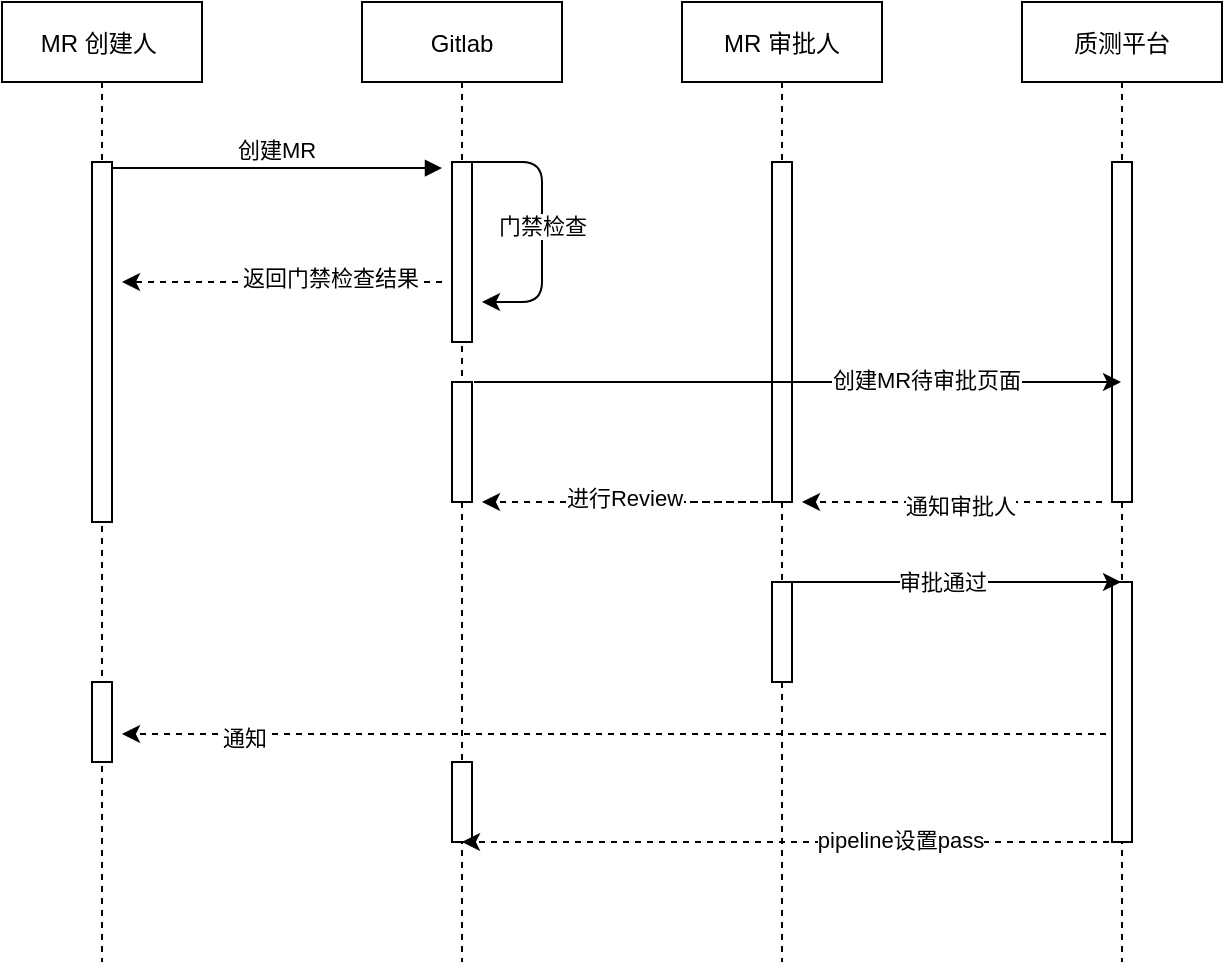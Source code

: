 <mxfile version="14.9.4" type="github">
  <diagram id="kgpKYQtTHZ0yAKxKKP6v" name="Page-1">
    <mxGraphModel dx="946" dy="527" grid="1" gridSize="10" guides="1" tooltips="1" connect="1" arrows="1" fold="1" page="1" pageScale="1" pageWidth="850" pageHeight="1100" math="0" shadow="0">
      <root>
        <mxCell id="0" />
        <mxCell id="1" parent="0" />
        <mxCell id="3nuBFxr9cyL0pnOWT2aG-1" value="MR 创建人 " style="shape=umlLifeline;perimeter=lifelinePerimeter;container=1;collapsible=0;recursiveResize=0;rounded=0;shadow=0;strokeWidth=1;" parent="1" vertex="1">
          <mxGeometry x="120" y="80" width="100" height="480" as="geometry" />
        </mxCell>
        <mxCell id="3nuBFxr9cyL0pnOWT2aG-2" value="" style="points=[];perimeter=orthogonalPerimeter;rounded=0;shadow=0;strokeWidth=1;" parent="3nuBFxr9cyL0pnOWT2aG-1" vertex="1">
          <mxGeometry x="45" y="80" width="10" height="180" as="geometry" />
        </mxCell>
        <mxCell id="3nuBFxr9cyL0pnOWT2aG-5" value="Gitlab" style="shape=umlLifeline;perimeter=lifelinePerimeter;container=1;collapsible=0;recursiveResize=0;rounded=0;shadow=0;strokeWidth=1;" parent="1" vertex="1">
          <mxGeometry x="300" y="80" width="100" height="480" as="geometry" />
        </mxCell>
        <mxCell id="3nuBFxr9cyL0pnOWT2aG-6" value="" style="points=[];perimeter=orthogonalPerimeter;rounded=0;shadow=0;strokeWidth=1;" parent="3nuBFxr9cyL0pnOWT2aG-5" vertex="1">
          <mxGeometry x="45" y="80" width="10" height="90" as="geometry" />
        </mxCell>
        <mxCell id="oHo1-bXlcdcUj-FM_FA6-6" value="门禁检查" style="endArrow=classic;html=1;exitX=0.8;exitY=0;exitDx=0;exitDy=0;exitPerimeter=0;" edge="1" parent="3nuBFxr9cyL0pnOWT2aG-5" source="3nuBFxr9cyL0pnOWT2aG-6">
          <mxGeometry width="50" height="50" relative="1" as="geometry">
            <mxPoint x="100" y="220" as="sourcePoint" />
            <mxPoint x="60" y="150" as="targetPoint" />
            <Array as="points">
              <mxPoint x="90" y="80" />
              <mxPoint x="90" y="150" />
              <mxPoint x="70" y="150" />
            </Array>
          </mxGeometry>
        </mxCell>
        <mxCell id="3nuBFxr9cyL0pnOWT2aG-9" value="创建MR" style="verticalAlign=bottom;endArrow=block;shadow=0;strokeWidth=1;exitX=1;exitY=0.017;exitDx=0;exitDy=0;exitPerimeter=0;" parent="1" source="3nuBFxr9cyL0pnOWT2aG-2" edge="1">
          <mxGeometry relative="1" as="geometry">
            <mxPoint x="180" y="203" as="sourcePoint" />
            <mxPoint x="340" y="163" as="targetPoint" />
          </mxGeometry>
        </mxCell>
        <mxCell id="oHo1-bXlcdcUj-FM_FA6-1" value="MR 审批人" style="shape=umlLifeline;perimeter=lifelinePerimeter;container=1;collapsible=0;recursiveResize=0;rounded=0;shadow=0;strokeWidth=1;" vertex="1" parent="1">
          <mxGeometry x="460" y="80" width="100" height="480" as="geometry" />
        </mxCell>
        <mxCell id="oHo1-bXlcdcUj-FM_FA6-2" value="" style="points=[];perimeter=orthogonalPerimeter;rounded=0;shadow=0;strokeWidth=1;" vertex="1" parent="oHo1-bXlcdcUj-FM_FA6-1">
          <mxGeometry x="45" y="80" width="10" height="170" as="geometry" />
        </mxCell>
        <mxCell id="oHo1-bXlcdcUj-FM_FA6-3" value="质测平台" style="shape=umlLifeline;perimeter=lifelinePerimeter;container=1;collapsible=0;recursiveResize=0;rounded=0;shadow=0;strokeWidth=1;" vertex="1" parent="1">
          <mxGeometry x="630" y="80" width="100" height="480" as="geometry" />
        </mxCell>
        <mxCell id="oHo1-bXlcdcUj-FM_FA6-4" value="" style="points=[];perimeter=orthogonalPerimeter;rounded=0;shadow=0;strokeWidth=1;" vertex="1" parent="oHo1-bXlcdcUj-FM_FA6-3">
          <mxGeometry x="45" y="80" width="10" height="170" as="geometry" />
        </mxCell>
        <mxCell id="oHo1-bXlcdcUj-FM_FA6-7" value="" style="points=[];perimeter=orthogonalPerimeter;rounded=0;shadow=0;strokeWidth=1;" vertex="1" parent="1">
          <mxGeometry x="345" y="270" width="10" height="60" as="geometry" />
        </mxCell>
        <mxCell id="oHo1-bXlcdcUj-FM_FA6-8" value="" style="endArrow=classic;html=1;dashed=1;" edge="1" parent="1">
          <mxGeometry width="50" height="50" relative="1" as="geometry">
            <mxPoint x="340" y="220" as="sourcePoint" />
            <mxPoint x="180" y="220" as="targetPoint" />
          </mxGeometry>
        </mxCell>
        <mxCell id="oHo1-bXlcdcUj-FM_FA6-9" value="返回门禁检查结果" style="edgeLabel;html=1;align=center;verticalAlign=middle;resizable=0;points=[];" vertex="1" connectable="0" parent="oHo1-bXlcdcUj-FM_FA6-8">
          <mxGeometry x="-0.3" y="-2" relative="1" as="geometry">
            <mxPoint as="offset" />
          </mxGeometry>
        </mxCell>
        <mxCell id="oHo1-bXlcdcUj-FM_FA6-10" value="" style="endArrow=classic;html=1;" edge="1" parent="1" target="oHo1-bXlcdcUj-FM_FA6-3">
          <mxGeometry width="50" height="50" relative="1" as="geometry">
            <mxPoint x="356" y="270" as="sourcePoint" />
            <mxPoint x="670" y="280" as="targetPoint" />
          </mxGeometry>
        </mxCell>
        <mxCell id="oHo1-bXlcdcUj-FM_FA6-11" value="创建MR待审批页面" style="edgeLabel;html=1;align=center;verticalAlign=middle;resizable=0;points=[];" vertex="1" connectable="0" parent="oHo1-bXlcdcUj-FM_FA6-10">
          <mxGeometry x="0.395" y="1" relative="1" as="geometry">
            <mxPoint as="offset" />
          </mxGeometry>
        </mxCell>
        <mxCell id="oHo1-bXlcdcUj-FM_FA6-12" value="" style="endArrow=classic;html=1;dashed=1;entryX=1.5;entryY=1;entryDx=0;entryDy=0;entryPerimeter=0;" edge="1" parent="1" target="oHo1-bXlcdcUj-FM_FA6-2">
          <mxGeometry width="50" height="50" relative="1" as="geometry">
            <mxPoint x="670" y="330" as="sourcePoint" />
            <mxPoint x="520" y="305" as="targetPoint" />
            <Array as="points">
              <mxPoint x="670" y="330" />
            </Array>
          </mxGeometry>
        </mxCell>
        <mxCell id="oHo1-bXlcdcUj-FM_FA6-25" value="通知审批人" style="edgeLabel;html=1;align=center;verticalAlign=middle;resizable=0;points=[];" vertex="1" connectable="0" parent="oHo1-bXlcdcUj-FM_FA6-12">
          <mxGeometry x="-0.053" y="2" relative="1" as="geometry">
            <mxPoint as="offset" />
          </mxGeometry>
        </mxCell>
        <mxCell id="oHo1-bXlcdcUj-FM_FA6-16" value="" style="endArrow=classic;html=1;dashed=1;" edge="1" parent="1">
          <mxGeometry width="50" height="50" relative="1" as="geometry">
            <mxPoint x="440" y="330" as="sourcePoint" />
            <mxPoint x="360" y="330" as="targetPoint" />
            <Array as="points">
              <mxPoint x="510" y="330" />
              <mxPoint x="440" y="330" />
            </Array>
          </mxGeometry>
        </mxCell>
        <mxCell id="oHo1-bXlcdcUj-FM_FA6-17" value="进行Review" style="edgeLabel;html=1;align=center;verticalAlign=middle;resizable=0;points=[];" vertex="1" connectable="0" parent="oHo1-bXlcdcUj-FM_FA6-16">
          <mxGeometry x="0.36" y="-2" relative="1" as="geometry">
            <mxPoint as="offset" />
          </mxGeometry>
        </mxCell>
        <mxCell id="oHo1-bXlcdcUj-FM_FA6-18" value="" style="points=[];perimeter=orthogonalPerimeter;rounded=0;shadow=0;strokeWidth=1;" vertex="1" parent="1">
          <mxGeometry x="505" y="370" width="10" height="50" as="geometry" />
        </mxCell>
        <mxCell id="oHo1-bXlcdcUj-FM_FA6-19" value="" style="points=[];perimeter=orthogonalPerimeter;rounded=0;shadow=0;strokeWidth=1;" vertex="1" parent="1">
          <mxGeometry x="675" y="370" width="10" height="130" as="geometry" />
        </mxCell>
        <mxCell id="oHo1-bXlcdcUj-FM_FA6-21" value="" style="endArrow=classic;html=1;exitX=0.5;exitY=0;exitDx=0;exitDy=0;exitPerimeter=0;entryX=0.45;entryY=0;entryDx=0;entryDy=0;entryPerimeter=0;" edge="1" parent="1" source="oHo1-bXlcdcUj-FM_FA6-18" target="oHo1-bXlcdcUj-FM_FA6-19">
          <mxGeometry width="50" height="50" relative="1" as="geometry">
            <mxPoint x="520" y="390" as="sourcePoint" />
            <mxPoint x="670" y="390" as="targetPoint" />
            <Array as="points" />
          </mxGeometry>
        </mxCell>
        <mxCell id="oHo1-bXlcdcUj-FM_FA6-26" value="审批通过" style="edgeLabel;html=1;align=center;verticalAlign=middle;resizable=0;points=[];" vertex="1" connectable="0" parent="oHo1-bXlcdcUj-FM_FA6-21">
          <mxGeometry x="-0.056" relative="1" as="geometry">
            <mxPoint as="offset" />
          </mxGeometry>
        </mxCell>
        <mxCell id="oHo1-bXlcdcUj-FM_FA6-24" value="" style="points=[];perimeter=orthogonalPerimeter;rounded=0;shadow=0;strokeWidth=1;" vertex="1" parent="1">
          <mxGeometry x="345" y="460" width="10" height="40" as="geometry" />
        </mxCell>
        <mxCell id="oHo1-bXlcdcUj-FM_FA6-27" value="" style="endArrow=classic;html=1;dashed=1;" edge="1" parent="1" source="oHo1-bXlcdcUj-FM_FA6-3">
          <mxGeometry width="50" height="50" relative="1" as="geometry">
            <mxPoint x="580" y="520" as="sourcePoint" />
            <mxPoint x="350" y="500" as="targetPoint" />
          </mxGeometry>
        </mxCell>
        <mxCell id="oHo1-bXlcdcUj-FM_FA6-28" value="pipeline设置pass" style="edgeLabel;html=1;align=center;verticalAlign=middle;resizable=0;points=[];" vertex="1" connectable="0" parent="oHo1-bXlcdcUj-FM_FA6-27">
          <mxGeometry x="-0.323" y="-1" relative="1" as="geometry">
            <mxPoint x="1" as="offset" />
          </mxGeometry>
        </mxCell>
        <mxCell id="oHo1-bXlcdcUj-FM_FA6-29" value="" style="points=[];perimeter=orthogonalPerimeter;rounded=0;shadow=0;strokeWidth=1;" vertex="1" parent="1">
          <mxGeometry x="165" y="420" width="10" height="40" as="geometry" />
        </mxCell>
        <mxCell id="oHo1-bXlcdcUj-FM_FA6-30" value="" style="endArrow=classic;html=1;dashed=1;exitX=-0.3;exitY=0.585;exitDx=0;exitDy=0;exitPerimeter=0;" edge="1" parent="1" source="oHo1-bXlcdcUj-FM_FA6-19">
          <mxGeometry width="50" height="50" relative="1" as="geometry">
            <mxPoint x="580" y="470" as="sourcePoint" />
            <mxPoint x="180" y="446" as="targetPoint" />
          </mxGeometry>
        </mxCell>
        <mxCell id="oHo1-bXlcdcUj-FM_FA6-31" value="通知" style="edgeLabel;html=1;align=center;verticalAlign=middle;resizable=0;points=[];" vertex="1" connectable="0" parent="oHo1-bXlcdcUj-FM_FA6-30">
          <mxGeometry x="0.755" y="2" relative="1" as="geometry">
            <mxPoint as="offset" />
          </mxGeometry>
        </mxCell>
      </root>
    </mxGraphModel>
  </diagram>
</mxfile>
